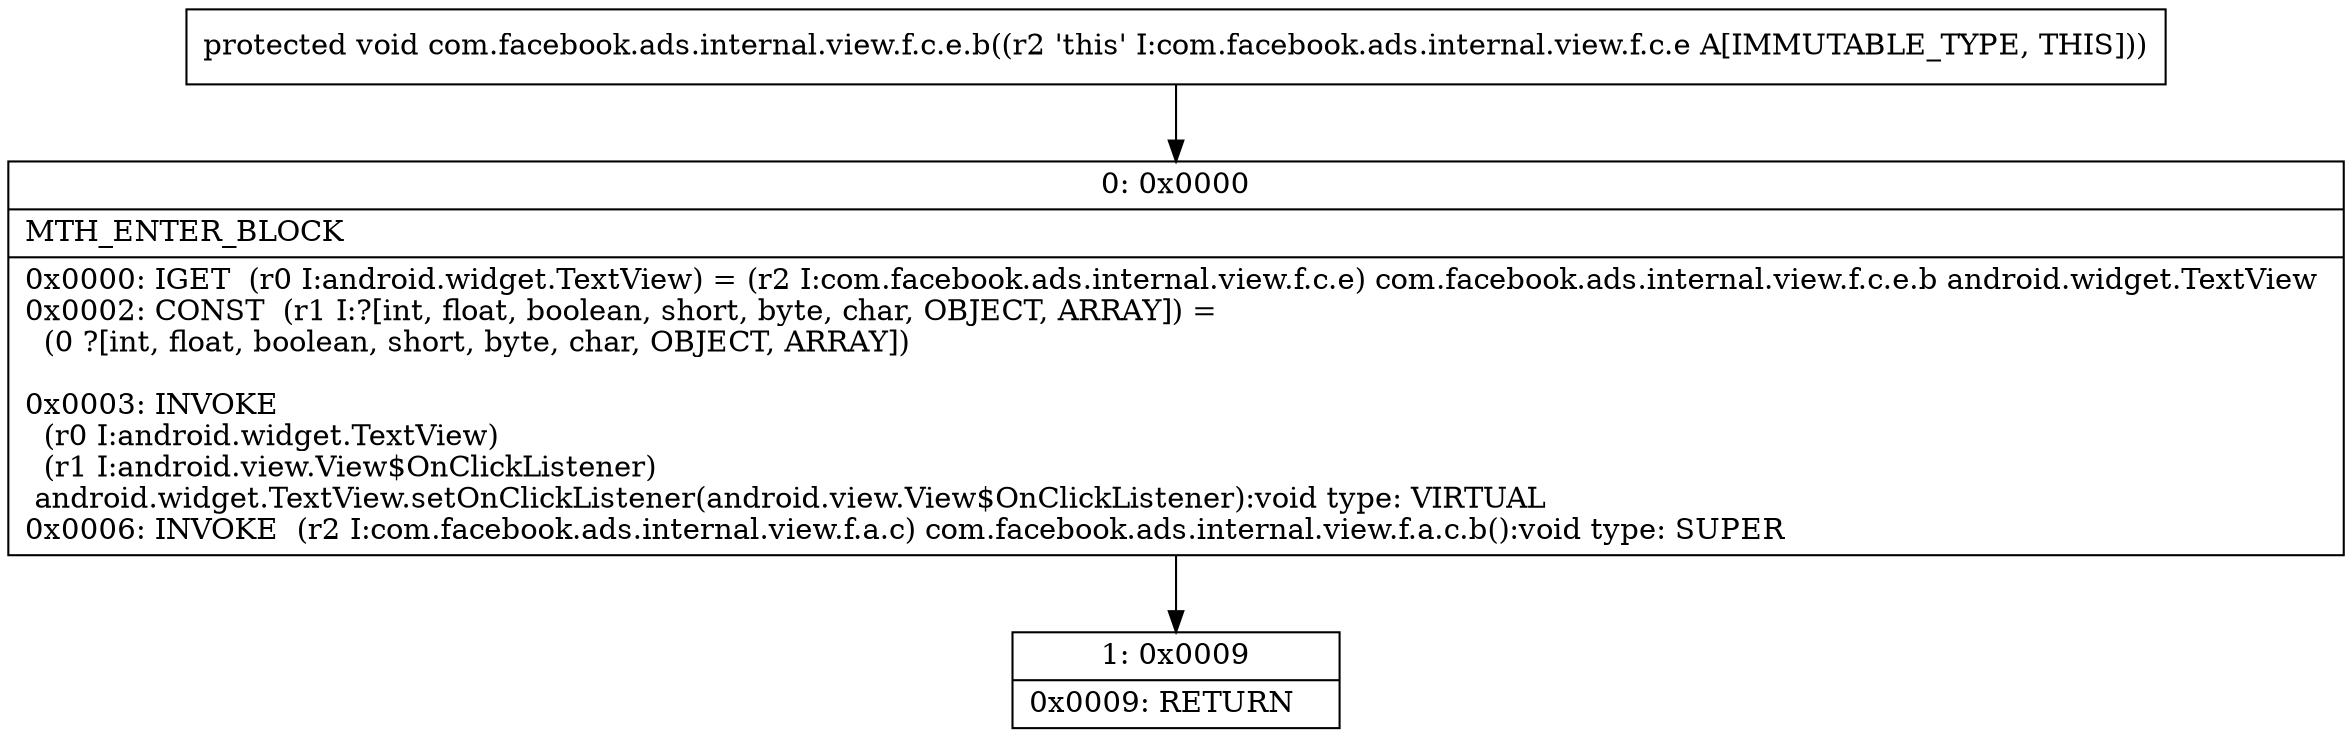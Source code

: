 digraph "CFG forcom.facebook.ads.internal.view.f.c.e.b()V" {
Node_0 [shape=record,label="{0\:\ 0x0000|MTH_ENTER_BLOCK\l|0x0000: IGET  (r0 I:android.widget.TextView) = (r2 I:com.facebook.ads.internal.view.f.c.e) com.facebook.ads.internal.view.f.c.e.b android.widget.TextView \l0x0002: CONST  (r1 I:?[int, float, boolean, short, byte, char, OBJECT, ARRAY]) = \l  (0 ?[int, float, boolean, short, byte, char, OBJECT, ARRAY])\l \l0x0003: INVOKE  \l  (r0 I:android.widget.TextView)\l  (r1 I:android.view.View$OnClickListener)\l android.widget.TextView.setOnClickListener(android.view.View$OnClickListener):void type: VIRTUAL \l0x0006: INVOKE  (r2 I:com.facebook.ads.internal.view.f.a.c) com.facebook.ads.internal.view.f.a.c.b():void type: SUPER \l}"];
Node_1 [shape=record,label="{1\:\ 0x0009|0x0009: RETURN   \l}"];
MethodNode[shape=record,label="{protected void com.facebook.ads.internal.view.f.c.e.b((r2 'this' I:com.facebook.ads.internal.view.f.c.e A[IMMUTABLE_TYPE, THIS])) }"];
MethodNode -> Node_0;
Node_0 -> Node_1;
}

